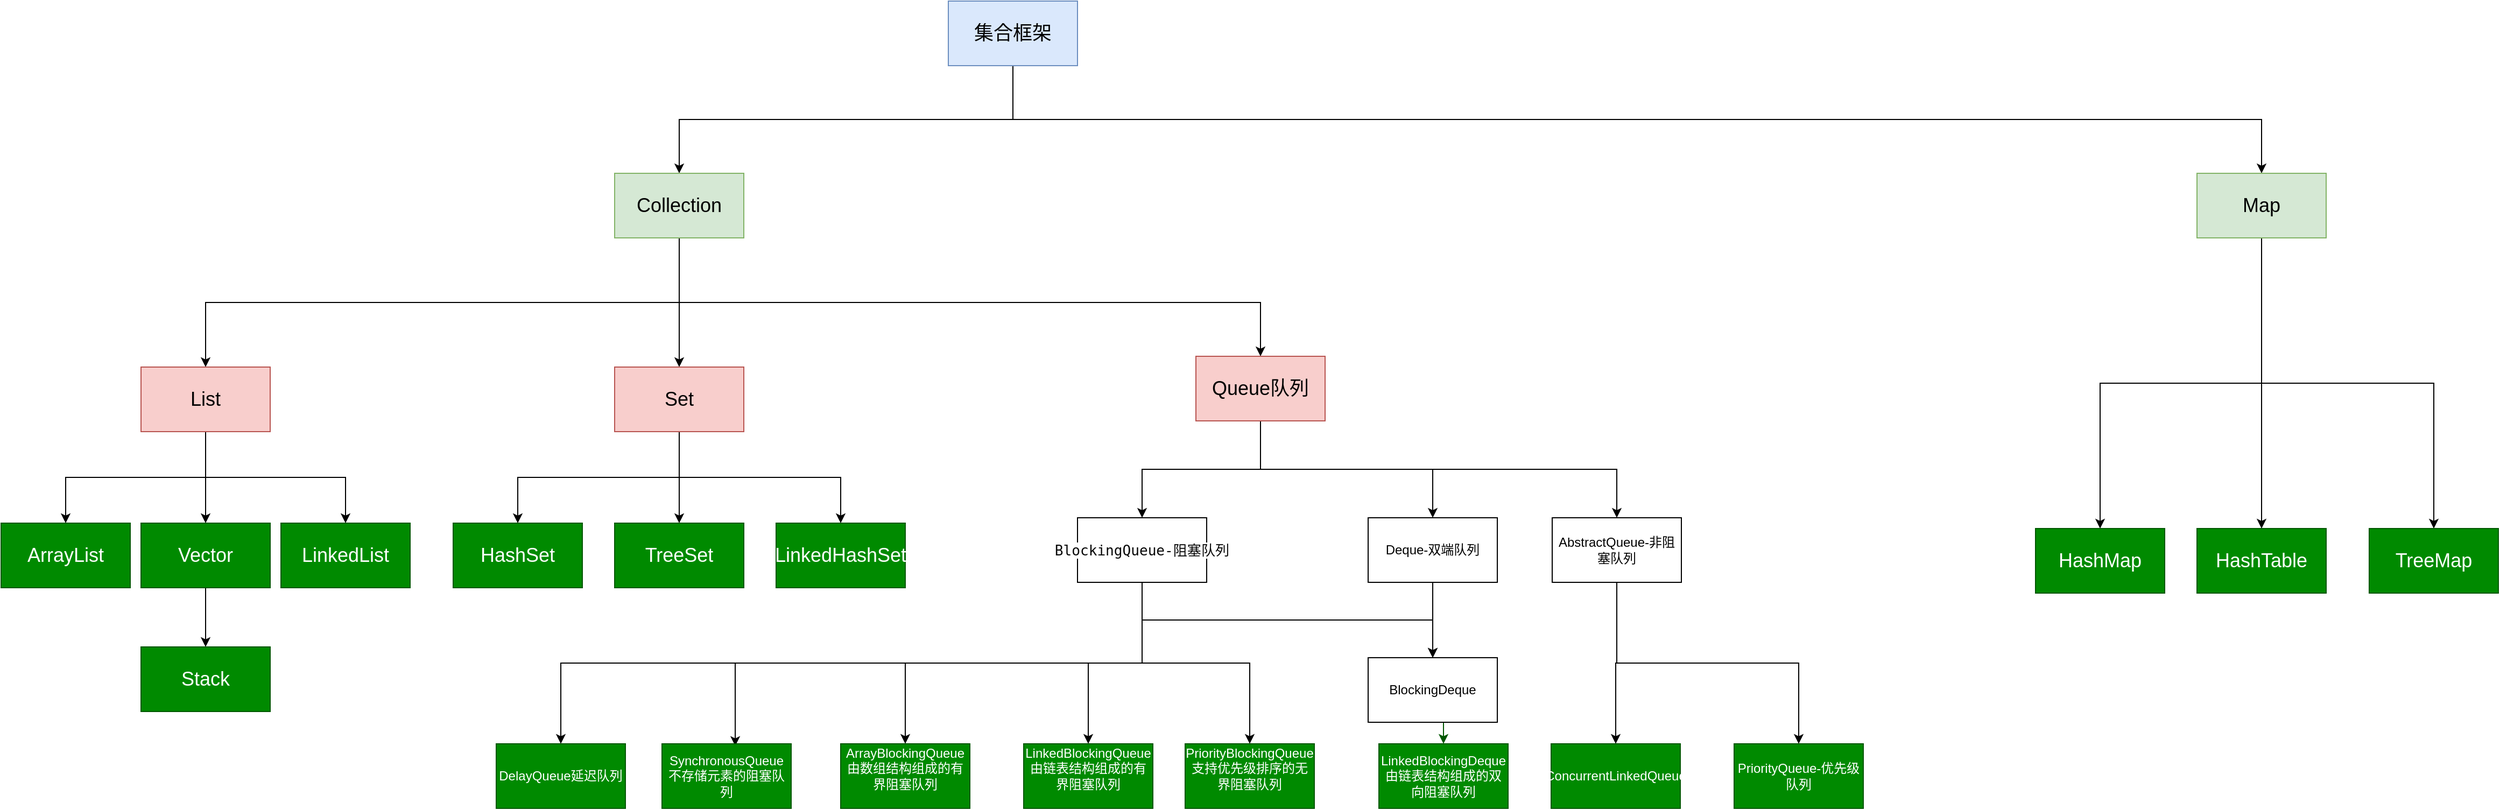 <mxfile version="24.2.5" type="github">
  <diagram name="第 1 页" id="usyzML8Xc9plXJUUFw8d">
    <mxGraphModel dx="3217" dy="1378" grid="1" gridSize="10" guides="1" tooltips="1" connect="1" arrows="1" fold="1" page="1" pageScale="1" pageWidth="827" pageHeight="1169" math="0" shadow="0">
      <root>
        <mxCell id="0" />
        <mxCell id="1" parent="0" />
        <mxCell id="3SnL4E2O4EW22NricUnJ-9" style="edgeStyle=orthogonalEdgeStyle;rounded=0;orthogonalLoop=1;jettySize=auto;html=1;exitX=0.5;exitY=1;exitDx=0;exitDy=0;fontSize=18;" parent="1" source="3SnL4E2O4EW22NricUnJ-3" target="3SnL4E2O4EW22NricUnJ-4" edge="1">
          <mxGeometry relative="1" as="geometry" />
        </mxCell>
        <mxCell id="3SnL4E2O4EW22NricUnJ-24" style="edgeStyle=orthogonalEdgeStyle;rounded=0;orthogonalLoop=1;jettySize=auto;html=1;exitX=0.5;exitY=1;exitDx=0;exitDy=0;entryX=0.5;entryY=0;entryDx=0;entryDy=0;fontSize=18;" parent="1" source="3SnL4E2O4EW22NricUnJ-3" target="3SnL4E2O4EW22NricUnJ-23" edge="1">
          <mxGeometry relative="1" as="geometry" />
        </mxCell>
        <mxCell id="3SnL4E2O4EW22NricUnJ-3" value="&lt;font style=&quot;font-size: 18px;&quot;&gt;集合框架&lt;/font&gt;" style="rounded=0;whiteSpace=wrap;html=1;fillColor=#dae8fc;strokeColor=#6c8ebf;fontSize=18;" parent="1" vertex="1">
          <mxGeometry x="680" y="40" width="120" height="60" as="geometry" />
        </mxCell>
        <mxCell id="3SnL4E2O4EW22NricUnJ-10" style="edgeStyle=orthogonalEdgeStyle;rounded=0;orthogonalLoop=1;jettySize=auto;html=1;exitX=0.5;exitY=1;exitDx=0;exitDy=0;entryX=0.5;entryY=0;entryDx=0;entryDy=0;fontSize=18;" parent="1" source="3SnL4E2O4EW22NricUnJ-4" target="3SnL4E2O4EW22NricUnJ-5" edge="1">
          <mxGeometry relative="1" as="geometry" />
        </mxCell>
        <mxCell id="3SnL4E2O4EW22NricUnJ-15" style="edgeStyle=orthogonalEdgeStyle;rounded=0;orthogonalLoop=1;jettySize=auto;html=1;exitX=0.5;exitY=1;exitDx=0;exitDy=0;fontSize=18;" parent="1" source="3SnL4E2O4EW22NricUnJ-4" target="3SnL4E2O4EW22NricUnJ-14" edge="1">
          <mxGeometry relative="1" as="geometry" />
        </mxCell>
        <mxCell id="3SnL4E2O4EW22NricUnJ-31" style="edgeStyle=orthogonalEdgeStyle;rounded=0;orthogonalLoop=1;jettySize=auto;html=1;exitX=0.5;exitY=1;exitDx=0;exitDy=0;entryX=0.5;entryY=0;entryDx=0;entryDy=0;fontSize=18;" parent="1" source="3SnL4E2O4EW22NricUnJ-4" target="3SnL4E2O4EW22NricUnJ-22" edge="1">
          <mxGeometry relative="1" as="geometry">
            <Array as="points">
              <mxPoint x="430" y="320" />
              <mxPoint x="970" y="320" />
            </Array>
          </mxGeometry>
        </mxCell>
        <mxCell id="3SnL4E2O4EW22NricUnJ-4" value="Collection" style="rounded=0;whiteSpace=wrap;html=1;fillColor=#d5e8d4;strokeColor=#82b366;fontSize=18;" parent="1" vertex="1">
          <mxGeometry x="370" y="200" width="120" height="60" as="geometry" />
        </mxCell>
        <mxCell id="3SnL4E2O4EW22NricUnJ-11" style="edgeStyle=orthogonalEdgeStyle;rounded=0;orthogonalLoop=1;jettySize=auto;html=1;exitX=0.5;exitY=1;exitDx=0;exitDy=0;fontSize=18;" parent="1" source="3SnL4E2O4EW22NricUnJ-5" target="3SnL4E2O4EW22NricUnJ-6" edge="1">
          <mxGeometry relative="1" as="geometry" />
        </mxCell>
        <mxCell id="3SnL4E2O4EW22NricUnJ-12" style="edgeStyle=orthogonalEdgeStyle;rounded=0;orthogonalLoop=1;jettySize=auto;html=1;exitX=0.5;exitY=1;exitDx=0;exitDy=0;entryX=0.5;entryY=0;entryDx=0;entryDy=0;fontSize=18;" parent="1" source="3SnL4E2O4EW22NricUnJ-5" target="3SnL4E2O4EW22NricUnJ-7" edge="1">
          <mxGeometry relative="1" as="geometry" />
        </mxCell>
        <mxCell id="3SnL4E2O4EW22NricUnJ-13" style="edgeStyle=orthogonalEdgeStyle;rounded=0;orthogonalLoop=1;jettySize=auto;html=1;exitX=0.5;exitY=1;exitDx=0;exitDy=0;fontSize=18;" parent="1" source="3SnL4E2O4EW22NricUnJ-5" target="3SnL4E2O4EW22NricUnJ-8" edge="1">
          <mxGeometry relative="1" as="geometry" />
        </mxCell>
        <mxCell id="3SnL4E2O4EW22NricUnJ-5" value="List" style="rounded=0;whiteSpace=wrap;html=1;fillColor=#f8cecc;strokeColor=#b85450;fontSize=18;" parent="1" vertex="1">
          <mxGeometry x="-70" y="380" width="120" height="60" as="geometry" />
        </mxCell>
        <mxCell id="3SnL4E2O4EW22NricUnJ-6" value="ArrayList" style="rounded=0;whiteSpace=wrap;html=1;fillColor=#008a00;fontColor=#ffffff;strokeColor=#005700;fontSize=18;" parent="1" vertex="1">
          <mxGeometry x="-200" y="525" width="120" height="60" as="geometry" />
        </mxCell>
        <mxCell id="i7R53WxKS7Aa8ONRRHal-10" style="edgeStyle=orthogonalEdgeStyle;rounded=0;orthogonalLoop=1;jettySize=auto;html=1;exitX=0.5;exitY=1;exitDx=0;exitDy=0;entryX=0.5;entryY=0;entryDx=0;entryDy=0;" edge="1" parent="1" source="3SnL4E2O4EW22NricUnJ-7" target="i7R53WxKS7Aa8ONRRHal-9">
          <mxGeometry relative="1" as="geometry" />
        </mxCell>
        <mxCell id="3SnL4E2O4EW22NricUnJ-7" value="Vector" style="rounded=0;whiteSpace=wrap;html=1;fillColor=#008a00;fontColor=#ffffff;strokeColor=#005700;fontSize=18;" parent="1" vertex="1">
          <mxGeometry x="-70" y="525" width="120" height="60" as="geometry" />
        </mxCell>
        <mxCell id="3SnL4E2O4EW22NricUnJ-8" value="LinkedList" style="rounded=0;whiteSpace=wrap;html=1;fillColor=#008a00;fontColor=#ffffff;strokeColor=#005700;fontSize=18;" parent="1" vertex="1">
          <mxGeometry x="60" y="525" width="120" height="60" as="geometry" />
        </mxCell>
        <mxCell id="3SnL4E2O4EW22NricUnJ-19" style="edgeStyle=orthogonalEdgeStyle;rounded=0;orthogonalLoop=1;jettySize=auto;html=1;exitX=0.5;exitY=1;exitDx=0;exitDy=0;fontSize=18;" parent="1" source="3SnL4E2O4EW22NricUnJ-14" target="3SnL4E2O4EW22NricUnJ-16" edge="1">
          <mxGeometry relative="1" as="geometry" />
        </mxCell>
        <mxCell id="3SnL4E2O4EW22NricUnJ-20" style="edgeStyle=orthogonalEdgeStyle;rounded=0;orthogonalLoop=1;jettySize=auto;html=1;exitX=0.5;exitY=1;exitDx=0;exitDy=0;entryX=0.5;entryY=0;entryDx=0;entryDy=0;fontSize=18;" parent="1" source="3SnL4E2O4EW22NricUnJ-14" target="3SnL4E2O4EW22NricUnJ-17" edge="1">
          <mxGeometry relative="1" as="geometry" />
        </mxCell>
        <mxCell id="3SnL4E2O4EW22NricUnJ-21" style="edgeStyle=orthogonalEdgeStyle;rounded=0;orthogonalLoop=1;jettySize=auto;html=1;exitX=0.5;exitY=1;exitDx=0;exitDy=0;entryX=0.5;entryY=0;entryDx=0;entryDy=0;fontSize=18;" parent="1" source="3SnL4E2O4EW22NricUnJ-14" target="3SnL4E2O4EW22NricUnJ-18" edge="1">
          <mxGeometry relative="1" as="geometry" />
        </mxCell>
        <mxCell id="3SnL4E2O4EW22NricUnJ-14" value="Set" style="rounded=0;whiteSpace=wrap;html=1;fillColor=#f8cecc;strokeColor=#b85450;fontSize=18;" parent="1" vertex="1">
          <mxGeometry x="370" y="380" width="120" height="60" as="geometry" />
        </mxCell>
        <mxCell id="3SnL4E2O4EW22NricUnJ-16" value="HashSet" style="rounded=0;whiteSpace=wrap;html=1;fillColor=#008a00;fontColor=#ffffff;strokeColor=#005700;fontSize=18;" parent="1" vertex="1">
          <mxGeometry x="220" y="525" width="120" height="60" as="geometry" />
        </mxCell>
        <mxCell id="3SnL4E2O4EW22NricUnJ-17" value="TreeSet" style="rounded=0;whiteSpace=wrap;html=1;fillColor=#008a00;fontColor=#ffffff;strokeColor=#005700;fontSize=18;" parent="1" vertex="1">
          <mxGeometry x="370" y="525" width="120" height="60" as="geometry" />
        </mxCell>
        <mxCell id="3SnL4E2O4EW22NricUnJ-18" value="LinkedHashSet" style="rounded=0;whiteSpace=wrap;html=1;fillColor=#008a00;fontColor=#ffffff;strokeColor=#005700;fontSize=18;" parent="1" vertex="1">
          <mxGeometry x="520" y="525" width="120" height="60" as="geometry" />
        </mxCell>
        <mxCell id="3SnL4E2O4EW22NricUnJ-37" style="edgeStyle=orthogonalEdgeStyle;rounded=0;orthogonalLoop=1;jettySize=auto;html=1;exitX=0.5;exitY=1;exitDx=0;exitDy=0;" parent="1" source="3SnL4E2O4EW22NricUnJ-22" target="3SnL4E2O4EW22NricUnJ-34" edge="1">
          <mxGeometry relative="1" as="geometry" />
        </mxCell>
        <mxCell id="3SnL4E2O4EW22NricUnJ-38" style="edgeStyle=orthogonalEdgeStyle;rounded=0;orthogonalLoop=1;jettySize=auto;html=1;exitX=0.5;exitY=1;exitDx=0;exitDy=0;" parent="1" source="3SnL4E2O4EW22NricUnJ-22" target="3SnL4E2O4EW22NricUnJ-32" edge="1">
          <mxGeometry relative="1" as="geometry" />
        </mxCell>
        <mxCell id="i7R53WxKS7Aa8ONRRHal-4" style="edgeStyle=orthogonalEdgeStyle;rounded=0;orthogonalLoop=1;jettySize=auto;html=1;exitX=0.5;exitY=1;exitDx=0;exitDy=0;entryX=0.5;entryY=0;entryDx=0;entryDy=0;" edge="1" parent="1" source="3SnL4E2O4EW22NricUnJ-22" target="i7R53WxKS7Aa8ONRRHal-3">
          <mxGeometry relative="1" as="geometry" />
        </mxCell>
        <mxCell id="3SnL4E2O4EW22NricUnJ-22" value="Queue队列" style="rounded=0;whiteSpace=wrap;html=1;fillColor=#f8cecc;strokeColor=#b85450;fontSize=18;" parent="1" vertex="1">
          <mxGeometry x="910" y="370" width="120" height="60" as="geometry" />
        </mxCell>
        <mxCell id="3SnL4E2O4EW22NricUnJ-28" style="edgeStyle=orthogonalEdgeStyle;rounded=0;orthogonalLoop=1;jettySize=auto;html=1;exitX=0.5;exitY=1;exitDx=0;exitDy=0;fontSize=18;" parent="1" source="3SnL4E2O4EW22NricUnJ-23" target="3SnL4E2O4EW22NricUnJ-25" edge="1">
          <mxGeometry relative="1" as="geometry" />
        </mxCell>
        <mxCell id="3SnL4E2O4EW22NricUnJ-29" style="edgeStyle=orthogonalEdgeStyle;rounded=0;orthogonalLoop=1;jettySize=auto;html=1;exitX=0.5;exitY=1;exitDx=0;exitDy=0;fontSize=18;" parent="1" source="3SnL4E2O4EW22NricUnJ-23" target="3SnL4E2O4EW22NricUnJ-26" edge="1">
          <mxGeometry relative="1" as="geometry" />
        </mxCell>
        <mxCell id="3SnL4E2O4EW22NricUnJ-30" style="edgeStyle=orthogonalEdgeStyle;rounded=0;orthogonalLoop=1;jettySize=auto;html=1;exitX=0.5;exitY=1;exitDx=0;exitDy=0;fontSize=18;" parent="1" source="3SnL4E2O4EW22NricUnJ-23" target="3SnL4E2O4EW22NricUnJ-27" edge="1">
          <mxGeometry relative="1" as="geometry" />
        </mxCell>
        <mxCell id="3SnL4E2O4EW22NricUnJ-23" value="Map" style="rounded=0;whiteSpace=wrap;html=1;fillColor=#d5e8d4;strokeColor=#82b366;fontSize=18;" parent="1" vertex="1">
          <mxGeometry x="1840" y="200" width="120" height="60" as="geometry" />
        </mxCell>
        <mxCell id="3SnL4E2O4EW22NricUnJ-25" value="HashMap" style="rounded=0;whiteSpace=wrap;html=1;fillColor=#008a00;fontColor=#ffffff;strokeColor=#005700;fontSize=18;" parent="1" vertex="1">
          <mxGeometry x="1690" y="530" width="120" height="60" as="geometry" />
        </mxCell>
        <mxCell id="3SnL4E2O4EW22NricUnJ-26" value="HashTable" style="rounded=0;whiteSpace=wrap;html=1;fillColor=#008a00;fontColor=#ffffff;strokeColor=#005700;fontSize=18;" parent="1" vertex="1">
          <mxGeometry x="1840" y="530" width="120" height="60" as="geometry" />
        </mxCell>
        <mxCell id="3SnL4E2O4EW22NricUnJ-27" value="TreeMap" style="rounded=0;whiteSpace=wrap;html=1;fillColor=#008a00;fontColor=#ffffff;strokeColor=#005700;fontSize=18;" parent="1" vertex="1">
          <mxGeometry x="2000" y="530" width="120" height="60" as="geometry" />
        </mxCell>
        <mxCell id="3SnL4E2O4EW22NricUnJ-39" style="edgeStyle=orthogonalEdgeStyle;rounded=0;orthogonalLoop=1;jettySize=auto;html=1;exitX=0.5;exitY=1;exitDx=0;exitDy=0;entryX=0.5;entryY=0;entryDx=0;entryDy=0;" parent="1" source="3SnL4E2O4EW22NricUnJ-32" target="3SnL4E2O4EW22NricUnJ-33" edge="1">
          <mxGeometry relative="1" as="geometry" />
        </mxCell>
        <mxCell id="3SnL4E2O4EW22NricUnJ-32" value="Deque-双端队列" style="rounded=0;whiteSpace=wrap;html=1;" parent="1" vertex="1">
          <mxGeometry x="1070" y="520" width="120" height="60" as="geometry" />
        </mxCell>
        <mxCell id="3SnL4E2O4EW22NricUnJ-52" style="edgeStyle=orthogonalEdgeStyle;rounded=0;orthogonalLoop=1;jettySize=auto;html=1;exitX=0.5;exitY=1;exitDx=0;exitDy=0;entryX=0.5;entryY=0;entryDx=0;entryDy=0;fillColor=#008a00;strokeColor=#005700;" parent="1" source="3SnL4E2O4EW22NricUnJ-33" target="3SnL4E2O4EW22NricUnJ-51" edge="1">
          <mxGeometry relative="1" as="geometry" />
        </mxCell>
        <mxCell id="3SnL4E2O4EW22NricUnJ-33" value="BlockingDeque" style="rounded=0;whiteSpace=wrap;html=1;" parent="1" vertex="1">
          <mxGeometry x="1070" y="650" width="120" height="60" as="geometry" />
        </mxCell>
        <mxCell id="3SnL4E2O4EW22NricUnJ-40" style="edgeStyle=orthogonalEdgeStyle;rounded=0;orthogonalLoop=1;jettySize=auto;html=1;exitX=0.5;exitY=1;exitDx=0;exitDy=0;entryX=0.5;entryY=0;entryDx=0;entryDy=0;" parent="1" source="3SnL4E2O4EW22NricUnJ-34" target="3SnL4E2O4EW22NricUnJ-33" edge="1">
          <mxGeometry relative="1" as="geometry" />
        </mxCell>
        <mxCell id="3SnL4E2O4EW22NricUnJ-46" style="edgeStyle=orthogonalEdgeStyle;rounded=0;orthogonalLoop=1;jettySize=auto;html=1;exitX=0.5;exitY=1;exitDx=0;exitDy=0;" parent="1" source="3SnL4E2O4EW22NricUnJ-34" target="3SnL4E2O4EW22NricUnJ-45" edge="1">
          <mxGeometry relative="1" as="geometry" />
        </mxCell>
        <mxCell id="3SnL4E2O4EW22NricUnJ-47" style="edgeStyle=orthogonalEdgeStyle;rounded=0;orthogonalLoop=1;jettySize=auto;html=1;exitX=0.5;exitY=1;exitDx=0;exitDy=0;entryX=0.567;entryY=0.033;entryDx=0;entryDy=0;entryPerimeter=0;" parent="1" source="3SnL4E2O4EW22NricUnJ-34" target="3SnL4E2O4EW22NricUnJ-44" edge="1">
          <mxGeometry relative="1" as="geometry" />
        </mxCell>
        <mxCell id="3SnL4E2O4EW22NricUnJ-48" style="edgeStyle=orthogonalEdgeStyle;rounded=0;orthogonalLoop=1;jettySize=auto;html=1;exitX=0.5;exitY=1;exitDx=0;exitDy=0;entryX=0.5;entryY=0;entryDx=0;entryDy=0;" parent="1" source="3SnL4E2O4EW22NricUnJ-34" target="3SnL4E2O4EW22NricUnJ-42" edge="1">
          <mxGeometry relative="1" as="geometry" />
        </mxCell>
        <mxCell id="3SnL4E2O4EW22NricUnJ-49" style="edgeStyle=orthogonalEdgeStyle;rounded=0;orthogonalLoop=1;jettySize=auto;html=1;exitX=0.5;exitY=1;exitDx=0;exitDy=0;" parent="1" source="3SnL4E2O4EW22NricUnJ-34" target="3SnL4E2O4EW22NricUnJ-41" edge="1">
          <mxGeometry relative="1" as="geometry" />
        </mxCell>
        <mxCell id="3SnL4E2O4EW22NricUnJ-50" style="edgeStyle=orthogonalEdgeStyle;rounded=0;orthogonalLoop=1;jettySize=auto;html=1;exitX=0.5;exitY=1;exitDx=0;exitDy=0;entryX=0.5;entryY=0;entryDx=0;entryDy=0;" parent="1" source="3SnL4E2O4EW22NricUnJ-34" target="3SnL4E2O4EW22NricUnJ-43" edge="1">
          <mxGeometry relative="1" as="geometry">
            <Array as="points">
              <mxPoint x="860" y="655" />
              <mxPoint x="960" y="655" />
            </Array>
          </mxGeometry>
        </mxCell>
        <mxCell id="3SnL4E2O4EW22NricUnJ-34" value="&lt;div style=&quot;text-align: start; background-color: rgb(255, 255, 255); color: rgb(8, 8, 8); font-family: &amp;quot;JetBrains Mono&amp;quot;, monospace; font-size: 9.8pt;&quot;&gt;&lt;pre&gt;&lt;div style=&quot;font-family: &amp;quot;JetBrains Mono&amp;quot;, monospace; font-size: 9.8pt;&quot;&gt;&lt;pre&gt;BlockingQueue-阻塞队列&lt;/pre&gt;&lt;/div&gt;&lt;/pre&gt;&lt;/div&gt;" style="rounded=0;whiteSpace=wrap;html=1;" parent="1" vertex="1">
          <mxGeometry x="800" y="520" width="120" height="60" as="geometry" />
        </mxCell>
        <mxCell id="3SnL4E2O4EW22NricUnJ-41" value="LinkedBlockingQueue&lt;br&gt;&lt;div&gt;由链表结构组成的有界阻塞队列&lt;/div&gt;&lt;div&gt;&lt;br&gt;&lt;/div&gt;" style="rounded=0;whiteSpace=wrap;html=1;fillColor=#008a00;fontColor=#ffffff;strokeColor=#005700;" parent="1" vertex="1">
          <mxGeometry x="750" y="730" width="120" height="60" as="geometry" />
        </mxCell>
        <mxCell id="3SnL4E2O4EW22NricUnJ-42" value="ArrayBlockingQueue&lt;br&gt;&lt;div&gt;由数组结构组成的有界阻塞队列&lt;/div&gt;&lt;div&gt;&lt;br&gt;&lt;/div&gt;" style="rounded=0;whiteSpace=wrap;html=1;fillColor=#008a00;fontColor=#ffffff;strokeColor=#005700;" parent="1" vertex="1">
          <mxGeometry x="580" y="730" width="120" height="60" as="geometry" />
        </mxCell>
        <mxCell id="3SnL4E2O4EW22NricUnJ-43" value="PriorityBlockingQueue&lt;br&gt;&lt;div&gt;支持优先级排序的无界阻塞队列&lt;/div&gt;&lt;div&gt;&lt;br&gt;&lt;/div&gt;" style="rounded=0;whiteSpace=wrap;html=1;fillColor=#008a00;fontColor=#ffffff;strokeColor=#005700;" parent="1" vertex="1">
          <mxGeometry x="900" y="730" width="120" height="60" as="geometry" />
        </mxCell>
        <mxCell id="3SnL4E2O4EW22NricUnJ-44" value="SynchronousQueue&lt;br&gt;不存储元素的阻塞队列" style="rounded=0;whiteSpace=wrap;html=1;fillColor=#008a00;fontColor=#ffffff;strokeColor=#005700;" parent="1" vertex="1">
          <mxGeometry x="414" y="730" width="120" height="60" as="geometry" />
        </mxCell>
        <mxCell id="3SnL4E2O4EW22NricUnJ-45" value="DelayQueue延迟队列" style="rounded=0;whiteSpace=wrap;html=1;fillColor=#008a00;fontColor=#ffffff;strokeColor=#005700;" parent="1" vertex="1">
          <mxGeometry x="260" y="730" width="120" height="60" as="geometry" />
        </mxCell>
        <mxCell id="3SnL4E2O4EW22NricUnJ-51" value="LinkedBlockingDeque&lt;br&gt;由链表结构组成的双向阻塞队列" style="rounded=0;whiteSpace=wrap;html=1;fillColor=#008a00;fontColor=#ffffff;strokeColor=#005700;" parent="1" vertex="1">
          <mxGeometry x="1080" y="730" width="120" height="60" as="geometry" />
        </mxCell>
        <mxCell id="i7R53WxKS7Aa8ONRRHal-7" style="edgeStyle=orthogonalEdgeStyle;rounded=0;orthogonalLoop=1;jettySize=auto;html=1;exitX=0.5;exitY=1;exitDx=0;exitDy=0;" edge="1" parent="1" source="i7R53WxKS7Aa8ONRRHal-3" target="i7R53WxKS7Aa8ONRRHal-5">
          <mxGeometry relative="1" as="geometry" />
        </mxCell>
        <mxCell id="i7R53WxKS7Aa8ONRRHal-8" style="edgeStyle=orthogonalEdgeStyle;rounded=0;orthogonalLoop=1;jettySize=auto;html=1;exitX=0.5;exitY=1;exitDx=0;exitDy=0;entryX=0.5;entryY=0;entryDx=0;entryDy=0;" edge="1" parent="1" source="i7R53WxKS7Aa8ONRRHal-3" target="i7R53WxKS7Aa8ONRRHal-6">
          <mxGeometry relative="1" as="geometry" />
        </mxCell>
        <mxCell id="i7R53WxKS7Aa8ONRRHal-3" value="AbstractQueue-非阻塞队列" style="rounded=0;whiteSpace=wrap;html=1;" vertex="1" parent="1">
          <mxGeometry x="1241" y="520" width="120" height="60" as="geometry" />
        </mxCell>
        <mxCell id="i7R53WxKS7Aa8ONRRHal-5" value="ConcurrentLinkedQueue" style="rounded=0;whiteSpace=wrap;html=1;fillColor=#008a00;fontColor=#ffffff;strokeColor=#005700;" vertex="1" parent="1">
          <mxGeometry x="1240" y="730" width="120" height="60" as="geometry" />
        </mxCell>
        <mxCell id="i7R53WxKS7Aa8ONRRHal-6" value="PriorityQueue-优先级队列" style="rounded=0;whiteSpace=wrap;html=1;fillColor=#008a00;fontColor=#ffffff;strokeColor=#005700;" vertex="1" parent="1">
          <mxGeometry x="1410" y="730" width="120" height="60" as="geometry" />
        </mxCell>
        <mxCell id="i7R53WxKS7Aa8ONRRHal-9" value="Stack" style="rounded=0;whiteSpace=wrap;html=1;fillColor=#008a00;fontColor=#ffffff;strokeColor=#005700;fontSize=18;" vertex="1" parent="1">
          <mxGeometry x="-70" y="640" width="120" height="60" as="geometry" />
        </mxCell>
      </root>
    </mxGraphModel>
  </diagram>
</mxfile>
